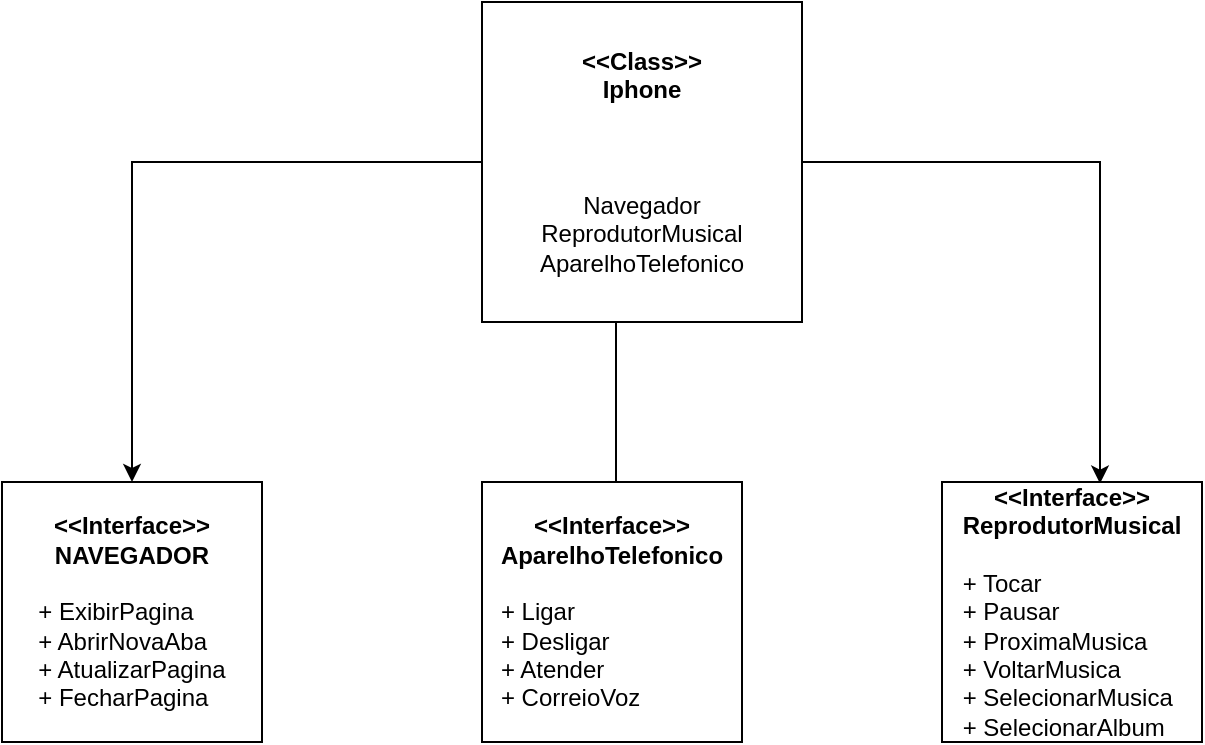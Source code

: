 <mxfile version="21.7.5" type="google">
  <diagram name="Page-1" id="dJ3gGUVLsIBjPgYSaMzn">
    <mxGraphModel grid="1" page="1" gridSize="10" guides="1" tooltips="1" connect="1" arrows="1" fold="1" pageScale="1" pageWidth="850" pageHeight="1100" math="0" shadow="0">
      <root>
        <mxCell id="0" />
        <mxCell id="1" parent="0" />
        <mxCell id="XgZy-QIEg7cX_2x_xT2J-1" value="&lt;b&gt;&amp;lt;&amp;lt;Interface&amp;gt;&amp;gt;&lt;br&gt;NAVEGADOR&lt;/b&gt;&lt;br&gt;&lt;br&gt;&lt;div style=&quot;text-align: left;&quot;&gt;&lt;span style=&quot;background-color: initial;&quot;&gt;+ ExibirPagina&lt;/span&gt;&lt;/div&gt;&lt;div style=&quot;text-align: left;&quot;&gt;&lt;span style=&quot;background-color: initial;&quot;&gt;+ AbrirNovaAba&lt;/span&gt;&lt;/div&gt;&lt;div style=&quot;text-align: left;&quot;&gt;&lt;span style=&quot;background-color: initial;&quot;&gt;+ AtualizarPagina&lt;/span&gt;&lt;/div&gt;&lt;div style=&quot;text-align: left;&quot;&gt;&lt;span style=&quot;background-color: initial;&quot;&gt;+ FecharPagina&lt;/span&gt;&lt;/div&gt;" style="whiteSpace=wrap;html=1;aspect=fixed;" vertex="1" parent="1">
          <mxGeometry x="90" y="270" width="130" height="130" as="geometry" />
        </mxCell>
        <mxCell id="XgZy-QIEg7cX_2x_xT2J-5" style="edgeStyle=elbowEdgeStyle;rounded=0;orthogonalLoop=1;jettySize=auto;html=1;exitX=0;exitY=0.5;exitDx=0;exitDy=0;entryX=0.5;entryY=0;entryDx=0;entryDy=0;" edge="1" parent="1" source="XgZy-QIEg7cX_2x_xT2J-2" target="XgZy-QIEg7cX_2x_xT2J-1">
          <mxGeometry relative="1" as="geometry">
            <Array as="points">
              <mxPoint x="155" y="150" />
            </Array>
          </mxGeometry>
        </mxCell>
        <mxCell id="XgZy-QIEg7cX_2x_xT2J-6" style="edgeStyle=elbowEdgeStyle;rounded=0;orthogonalLoop=1;jettySize=auto;html=1;exitX=0.5;exitY=1;exitDx=0;exitDy=0;entryX=0.418;entryY=0.031;entryDx=0;entryDy=0;entryPerimeter=0;" edge="1" parent="1" source="XgZy-QIEg7cX_2x_xT2J-2" target="XgZy-QIEg7cX_2x_xT2J-3">
          <mxGeometry relative="1" as="geometry" />
        </mxCell>
        <mxCell id="XgZy-QIEg7cX_2x_xT2J-7" style="edgeStyle=elbowEdgeStyle;rounded=0;orthogonalLoop=1;jettySize=auto;html=1;exitX=1;exitY=0.5;exitDx=0;exitDy=0;entryX=0.606;entryY=0.006;entryDx=0;entryDy=0;entryPerimeter=0;" edge="1" parent="1" source="XgZy-QIEg7cX_2x_xT2J-2" target="XgZy-QIEg7cX_2x_xT2J-4">
          <mxGeometry relative="1" as="geometry">
            <Array as="points">
              <mxPoint x="639" y="170" />
            </Array>
          </mxGeometry>
        </mxCell>
        <mxCell id="XgZy-QIEg7cX_2x_xT2J-2" value="&lt;b&gt;&amp;lt;&amp;lt;Class&amp;gt;&amp;gt;&lt;br&gt;Iphone&lt;br&gt;&lt;/b&gt;&lt;br&gt;&lt;br&gt;&lt;br&gt;Navegador&lt;br&gt;ReprodutorMusical&lt;br&gt;AparelhoTelefonico" style="whiteSpace=wrap;html=1;aspect=fixed;" vertex="1" parent="1">
          <mxGeometry x="330" y="30" width="160" height="160" as="geometry" />
        </mxCell>
        <mxCell id="XgZy-QIEg7cX_2x_xT2J-3" value="&lt;b&gt;&amp;lt;&amp;lt;Interface&amp;gt;&amp;gt;&lt;br&gt;AparelhoTelefonico&lt;/b&gt;&lt;br&gt;&lt;br&gt;&lt;div style=&quot;text-align: left;&quot;&gt;&lt;span style=&quot;background-color: initial;&quot;&gt;+ Ligar&lt;/span&gt;&lt;/div&gt;&lt;div style=&quot;text-align: left;&quot;&gt;&lt;span style=&quot;background-color: initial;&quot;&gt;+ Desligar&lt;/span&gt;&lt;/div&gt;&lt;div style=&quot;text-align: left;&quot;&gt;&lt;span style=&quot;background-color: initial;&quot;&gt;+ Atender&lt;/span&gt;&lt;/div&gt;&lt;div style=&quot;text-align: left;&quot;&gt;&lt;span style=&quot;background-color: initial;&quot;&gt;+ CorreioVoz&lt;/span&gt;&lt;/div&gt;" style="whiteSpace=wrap;html=1;aspect=fixed;" vertex="1" parent="1">
          <mxGeometry x="330" y="270" width="130" height="130" as="geometry" />
        </mxCell>
        <mxCell id="XgZy-QIEg7cX_2x_xT2J-4" value="&lt;b&gt;&amp;lt;&amp;lt;Interface&amp;gt;&amp;gt;&lt;br&gt;ReprodutorMusical&lt;/b&gt;&lt;br&gt;&lt;br&gt;&lt;div style=&quot;text-align: justify;&quot;&gt;&lt;span style=&quot;background-color: initial;&quot;&gt;+ Tocar&lt;/span&gt;&lt;/div&gt;&lt;div style=&quot;text-align: justify;&quot;&gt;&lt;span style=&quot;background-color: initial;&quot;&gt;+ Pausar&lt;/span&gt;&lt;/div&gt;&lt;div style=&quot;text-align: justify;&quot;&gt;&lt;span style=&quot;background-color: initial;&quot;&gt;+ ProximaMusica&lt;/span&gt;&lt;/div&gt;&lt;div style=&quot;text-align: justify;&quot;&gt;&lt;span style=&quot;background-color: initial;&quot;&gt;+ VoltarMusica&lt;/span&gt;&lt;/div&gt;&lt;div style=&quot;text-align: justify;&quot;&gt;&lt;span style=&quot;background-color: initial;&quot;&gt;+ SelecionarMusica&lt;/span&gt;&lt;/div&gt;&lt;div style=&quot;text-align: justify;&quot;&gt;&lt;span style=&quot;background-color: initial;&quot;&gt;+ SelecionarAlbum&lt;/span&gt;&lt;/div&gt;" style="whiteSpace=wrap;html=1;aspect=fixed;" vertex="1" parent="1">
          <mxGeometry x="560" y="270" width="130" height="130" as="geometry" />
        </mxCell>
      </root>
    </mxGraphModel>
  </diagram>
</mxfile>
